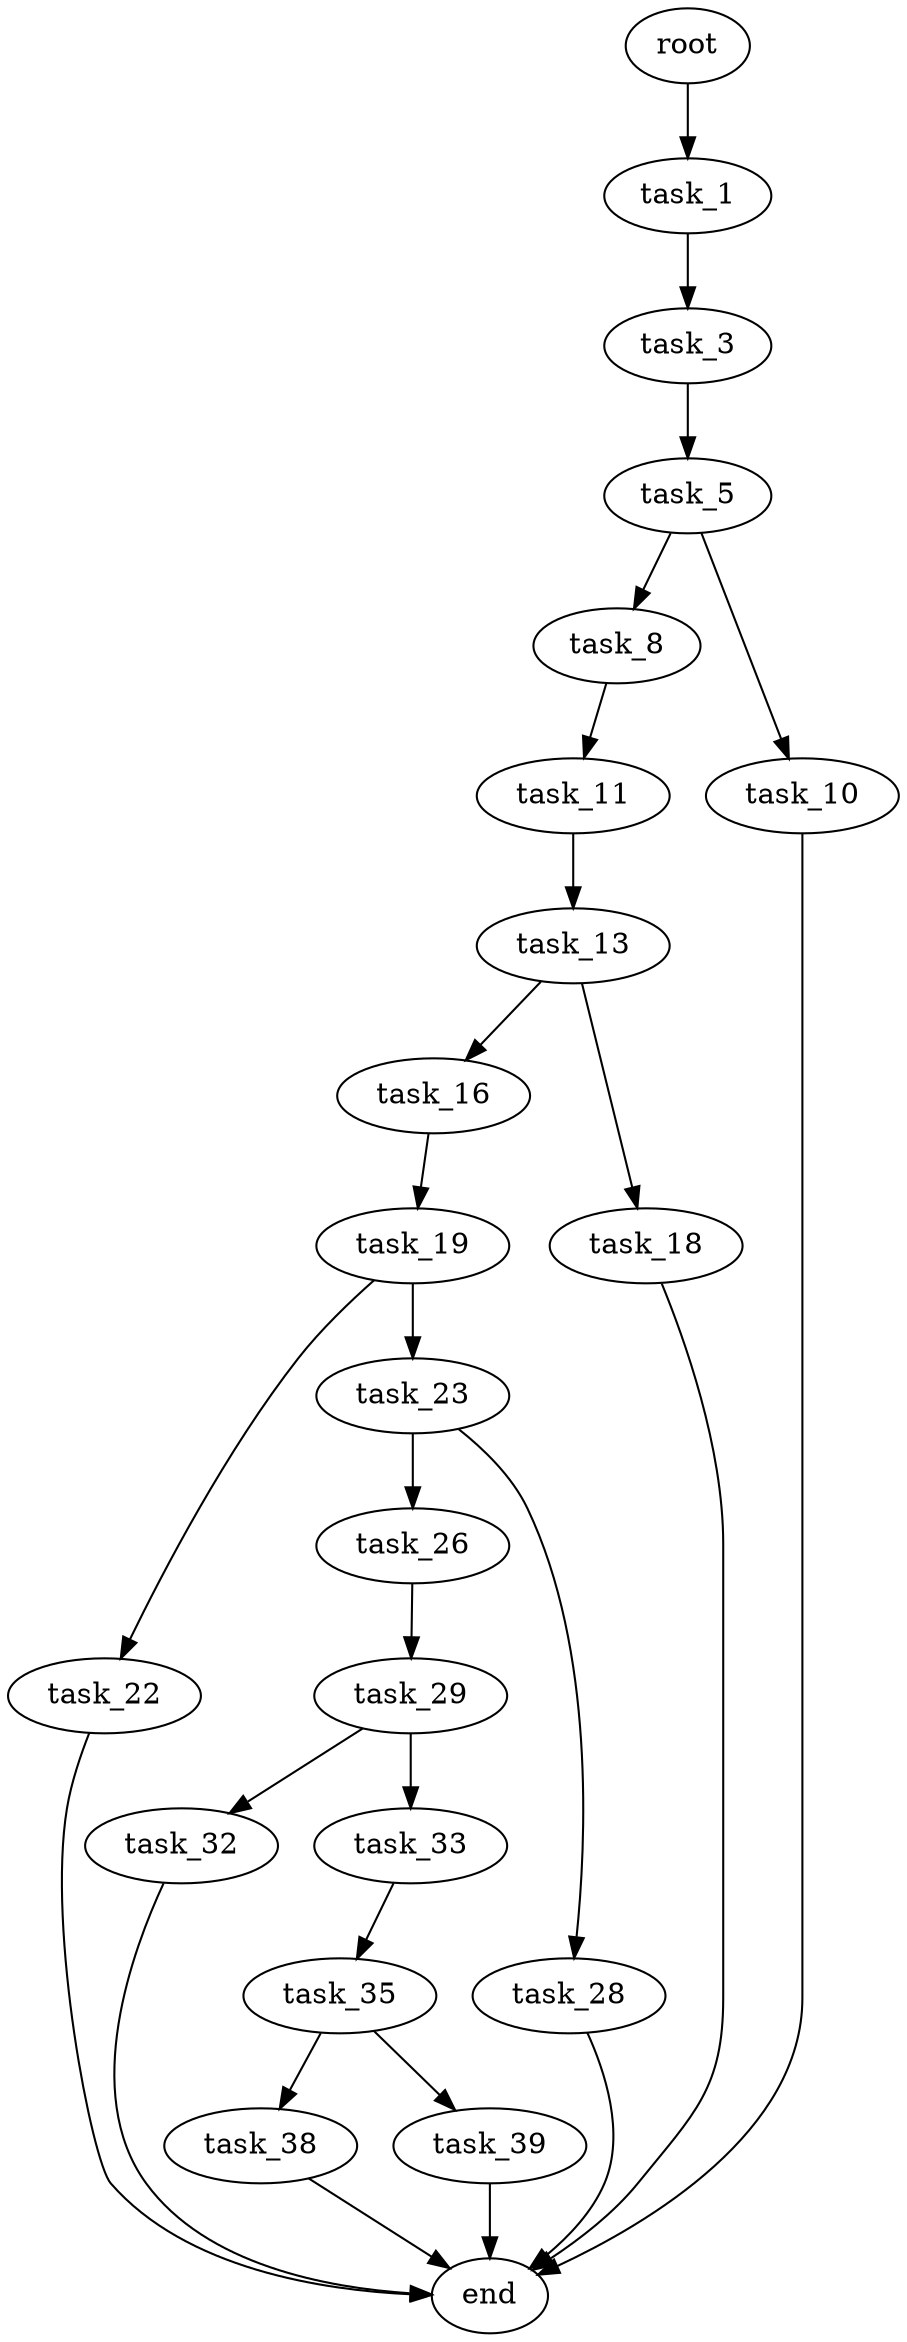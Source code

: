 digraph G {
  root [size="0.000000"];
  task_1 [size="102002894815.000000"];
  task_3 [size="782757789696.000000"];
  task_5 [size="116792544133.000000"];
  task_8 [size="14919151742.000000"];
  task_10 [size="231928233984.000000"];
  task_11 [size="231928233984.000000"];
  end [size="0.000000"];
  task_13 [size="61439506718.000000"];
  task_16 [size="410051142638.000000"];
  task_18 [size="5175596080.000000"];
  task_19 [size="3198240270.000000"];
  task_22 [size="23965587882.000000"];
  task_23 [size="3661293509.000000"];
  task_26 [size="287062808500.000000"];
  task_28 [size="549755813888.000000"];
  task_29 [size="499238403040.000000"];
  task_32 [size="9886547122.000000"];
  task_33 [size="34939800747.000000"];
  task_35 [size="1073741824000.000000"];
  task_38 [size="2823389421.000000"];
  task_39 [size="49933003406.000000"];

  root -> task_1 [size="1.000000"];
  task_1 -> task_3 [size="301989888.000000"];
  task_3 -> task_5 [size="679477248.000000"];
  task_5 -> task_8 [size="301989888.000000"];
  task_5 -> task_10 [size="301989888.000000"];
  task_8 -> task_11 [size="301989888.000000"];
  task_10 -> end [size="1.000000"];
  task_11 -> task_13 [size="301989888.000000"];
  task_13 -> task_16 [size="301989888.000000"];
  task_13 -> task_18 [size="301989888.000000"];
  task_16 -> task_19 [size="679477248.000000"];
  task_18 -> end [size="1.000000"];
  task_19 -> task_22 [size="134217728.000000"];
  task_19 -> task_23 [size="134217728.000000"];
  task_22 -> end [size="1.000000"];
  task_23 -> task_26 [size="75497472.000000"];
  task_23 -> task_28 [size="75497472.000000"];
  task_26 -> task_29 [size="536870912.000000"];
  task_28 -> end [size="1.000000"];
  task_29 -> task_32 [size="536870912.000000"];
  task_29 -> task_33 [size="536870912.000000"];
  task_32 -> end [size="1.000000"];
  task_33 -> task_35 [size="679477248.000000"];
  task_35 -> task_38 [size="838860800.000000"];
  task_35 -> task_39 [size="838860800.000000"];
  task_38 -> end [size="1.000000"];
  task_39 -> end [size="1.000000"];
}
